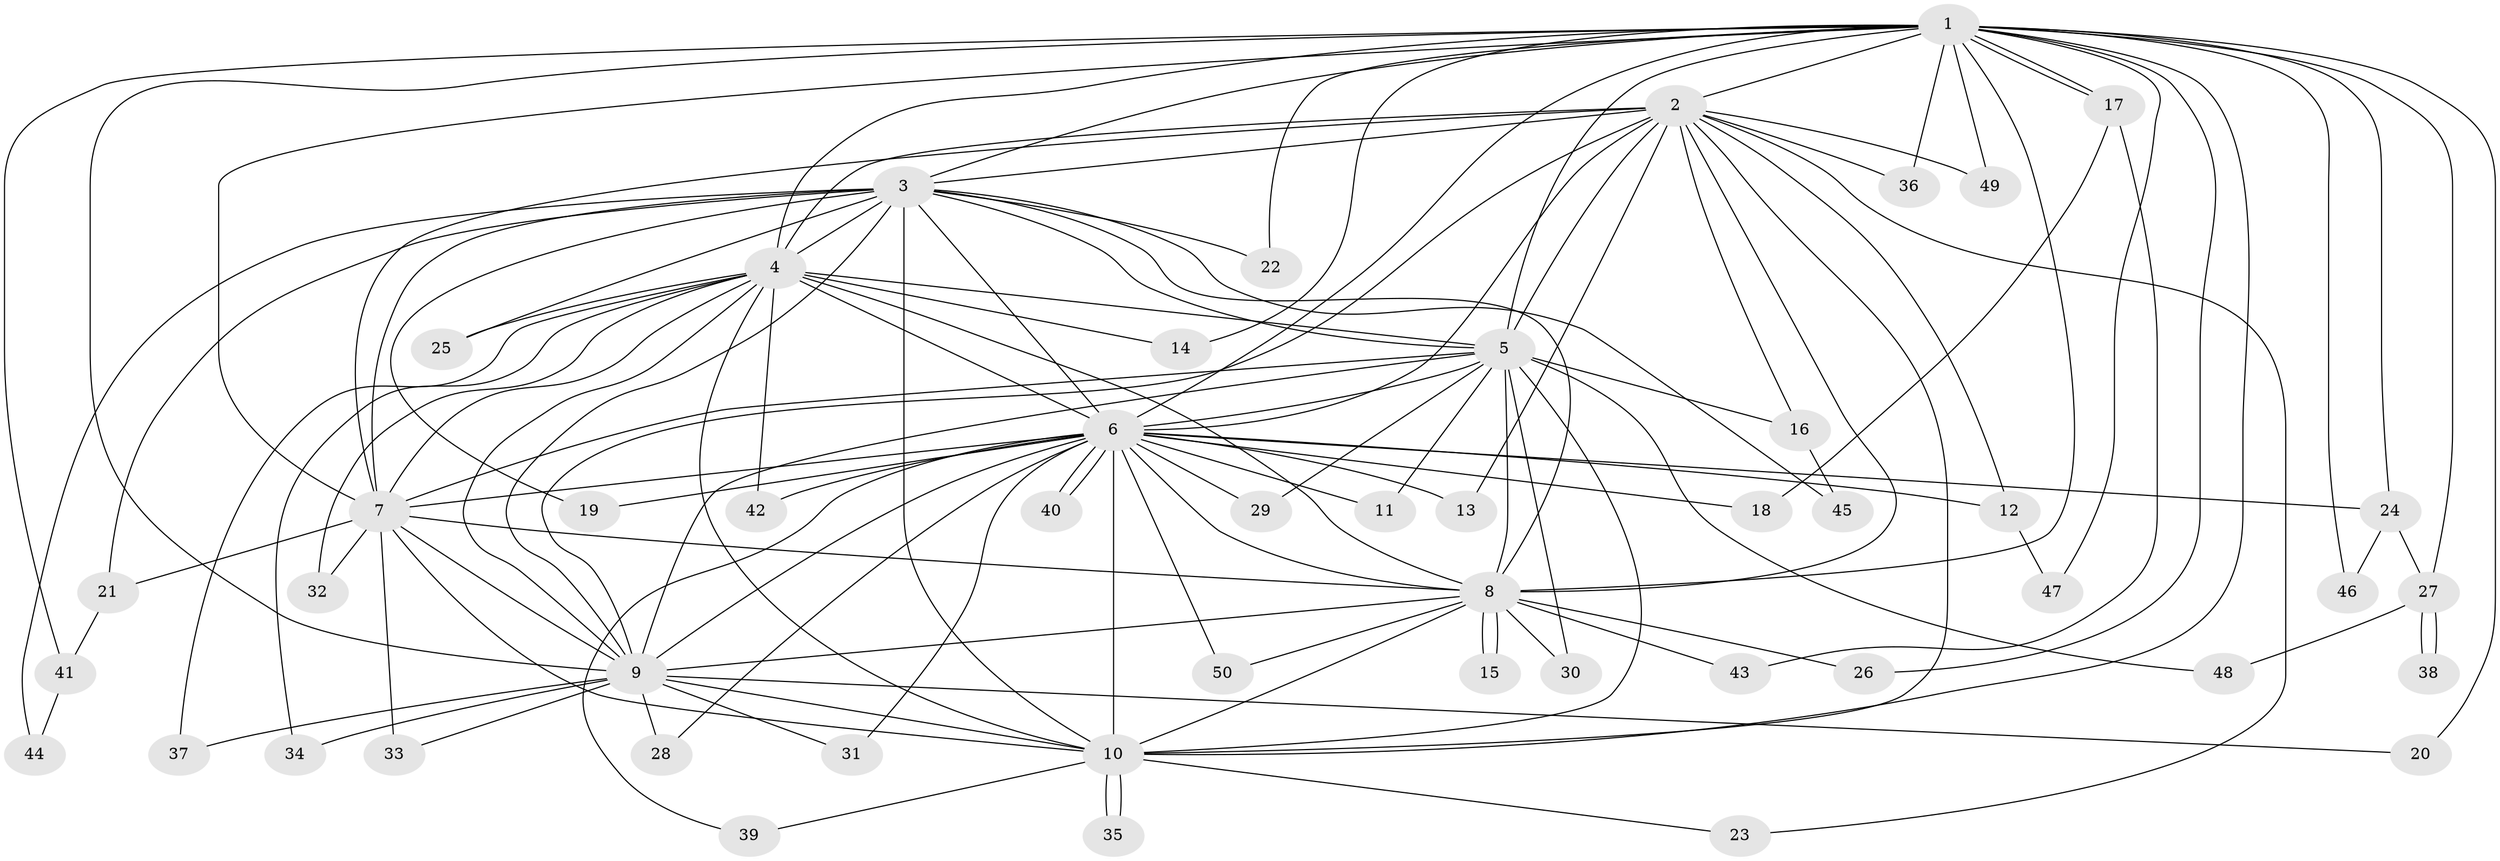 // Generated by graph-tools (version 1.1) at 2025/01/03/09/25 03:01:24]
// undirected, 50 vertices, 125 edges
graph export_dot {
graph [start="1"]
  node [color=gray90,style=filled];
  1;
  2;
  3;
  4;
  5;
  6;
  7;
  8;
  9;
  10;
  11;
  12;
  13;
  14;
  15;
  16;
  17;
  18;
  19;
  20;
  21;
  22;
  23;
  24;
  25;
  26;
  27;
  28;
  29;
  30;
  31;
  32;
  33;
  34;
  35;
  36;
  37;
  38;
  39;
  40;
  41;
  42;
  43;
  44;
  45;
  46;
  47;
  48;
  49;
  50;
  1 -- 2;
  1 -- 3;
  1 -- 4;
  1 -- 5;
  1 -- 6;
  1 -- 7;
  1 -- 8;
  1 -- 9;
  1 -- 10;
  1 -- 14;
  1 -- 17;
  1 -- 17;
  1 -- 20;
  1 -- 22;
  1 -- 24;
  1 -- 26;
  1 -- 27;
  1 -- 36;
  1 -- 41;
  1 -- 46;
  1 -- 47;
  1 -- 49;
  2 -- 3;
  2 -- 4;
  2 -- 5;
  2 -- 6;
  2 -- 7;
  2 -- 8;
  2 -- 9;
  2 -- 10;
  2 -- 12;
  2 -- 13;
  2 -- 16;
  2 -- 23;
  2 -- 36;
  2 -- 49;
  3 -- 4;
  3 -- 5;
  3 -- 6;
  3 -- 7;
  3 -- 8;
  3 -- 9;
  3 -- 10;
  3 -- 19;
  3 -- 21;
  3 -- 22;
  3 -- 25;
  3 -- 44;
  3 -- 45;
  4 -- 5;
  4 -- 6;
  4 -- 7;
  4 -- 8;
  4 -- 9;
  4 -- 10;
  4 -- 14;
  4 -- 25;
  4 -- 32;
  4 -- 34;
  4 -- 37;
  4 -- 42;
  5 -- 6;
  5 -- 7;
  5 -- 8;
  5 -- 9;
  5 -- 10;
  5 -- 11;
  5 -- 16;
  5 -- 29;
  5 -- 30;
  5 -- 48;
  6 -- 7;
  6 -- 8;
  6 -- 9;
  6 -- 10;
  6 -- 11;
  6 -- 12;
  6 -- 13;
  6 -- 18;
  6 -- 19;
  6 -- 24;
  6 -- 28;
  6 -- 29;
  6 -- 31;
  6 -- 39;
  6 -- 40;
  6 -- 40;
  6 -- 42;
  6 -- 50;
  7 -- 8;
  7 -- 9;
  7 -- 10;
  7 -- 21;
  7 -- 32;
  7 -- 33;
  8 -- 9;
  8 -- 10;
  8 -- 15;
  8 -- 15;
  8 -- 26;
  8 -- 30;
  8 -- 43;
  8 -- 50;
  9 -- 10;
  9 -- 20;
  9 -- 28;
  9 -- 31;
  9 -- 33;
  9 -- 34;
  9 -- 37;
  10 -- 23;
  10 -- 35;
  10 -- 35;
  10 -- 39;
  12 -- 47;
  16 -- 45;
  17 -- 18;
  17 -- 43;
  21 -- 41;
  24 -- 27;
  24 -- 46;
  27 -- 38;
  27 -- 38;
  27 -- 48;
  41 -- 44;
}
